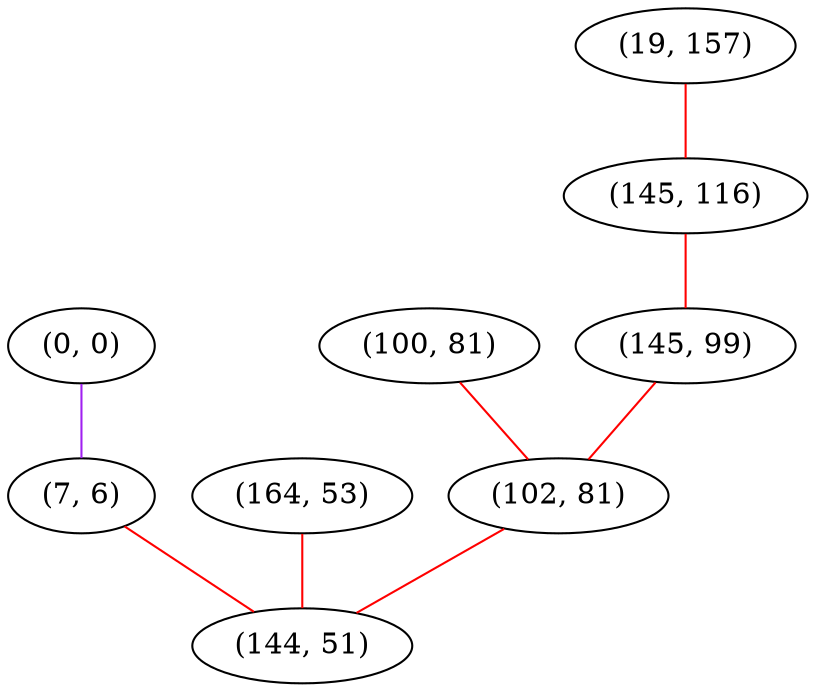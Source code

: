 graph "" {
"(0, 0)";
"(19, 157)";
"(7, 6)";
"(100, 81)";
"(145, 116)";
"(145, 99)";
"(164, 53)";
"(102, 81)";
"(144, 51)";
"(0, 0)" -- "(7, 6)"  [color=purple, key=0, weight=4];
"(19, 157)" -- "(145, 116)"  [color=red, key=0, weight=1];
"(7, 6)" -- "(144, 51)"  [color=red, key=0, weight=1];
"(100, 81)" -- "(102, 81)"  [color=red, key=0, weight=1];
"(145, 116)" -- "(145, 99)"  [color=red, key=0, weight=1];
"(145, 99)" -- "(102, 81)"  [color=red, key=0, weight=1];
"(164, 53)" -- "(144, 51)"  [color=red, key=0, weight=1];
"(102, 81)" -- "(144, 51)"  [color=red, key=0, weight=1];
}
